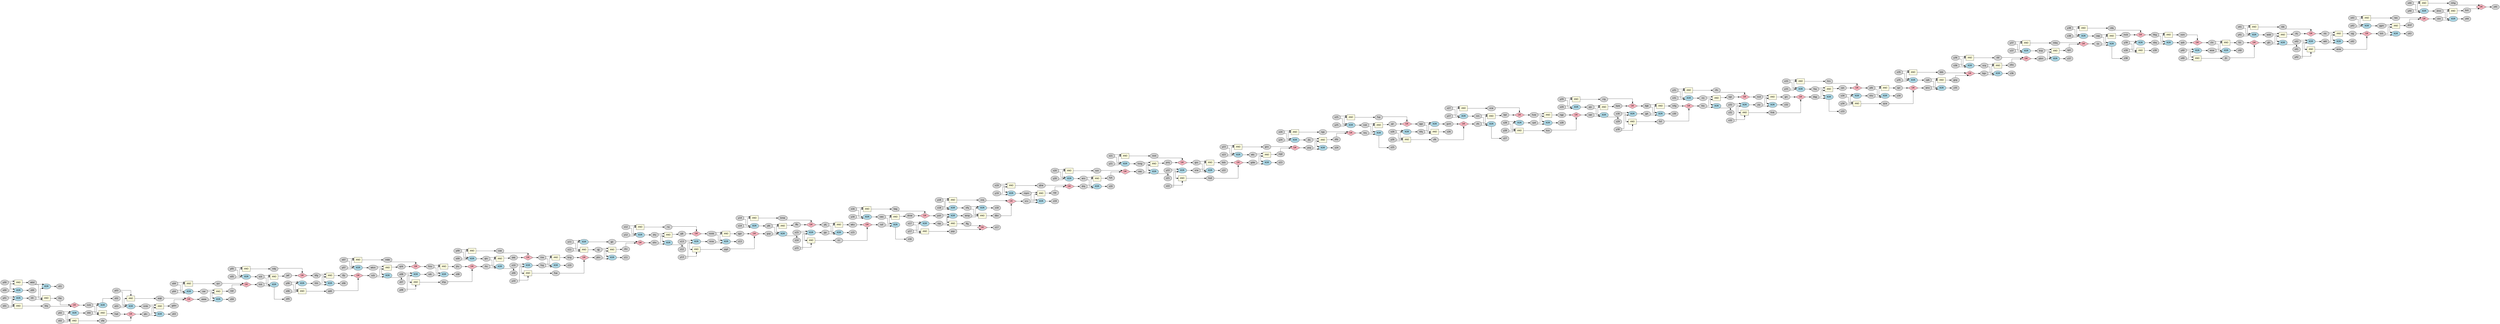 digraph {
    rankdir=LR;
    splines=ortho;
    node [style=filled, fontname="Helvetica"];
    edge [fontname="Helvetica"];

    // NODES
    
    GATE0 [label="XOR", shape=ellipse, fillcolor=lightblue];
    GATE1 [label="AND", shape=box, fillcolor=lightyellow];
    GATE2 [label="XOR", shape=ellipse, fillcolor=lightblue];
    GATE3 [label="XOR", shape=ellipse, fillcolor=lightblue];
    GATE4 [label="AND", shape=box, fillcolor=lightyellow];
    GATE5 [label="XOR", shape=ellipse, fillcolor=lightblue];
    GATE6 [label="XOR", shape=ellipse, fillcolor=lightblue];
    GATE7 [label="XOR", shape=ellipse, fillcolor=lightblue];
    GATE8 [label="OR", shape=diamond, fillcolor=lightpink];
    GATE9 [label="XOR", shape=ellipse, fillcolor=lightblue];
    GATE10 [label="AND", shape=box, fillcolor=lightyellow];
    GATE11 [label="XOR", shape=ellipse, fillcolor=lightblue];
    GATE12 [label="XOR", shape=ellipse, fillcolor=lightblue];
    GATE13 [label="XOR", shape=ellipse, fillcolor=lightblue];
    GATE14 [label="XOR", shape=ellipse, fillcolor=lightblue];
    GATE15 [label="AND", shape=box, fillcolor=lightyellow];
    GATE16 [label="AND", shape=box, fillcolor=lightyellow];
    GATE17 [label="AND", shape=box, fillcolor=lightyellow];
    GATE18 [label="AND", shape=box, fillcolor=lightyellow];
    GATE19 [label="XOR", shape=ellipse, fillcolor=lightblue];
    GATE20 [label="XOR", shape=ellipse, fillcolor=lightblue];
    GATE21 [label="AND", shape=box, fillcolor=lightyellow];
    GATE22 [label="XOR", shape=ellipse, fillcolor=lightblue];
    GATE23 [label="AND", shape=box, fillcolor=lightyellow];
    GATE24 [label="OR", shape=diamond, fillcolor=lightpink];
    GATE25 [label="OR", shape=diamond, fillcolor=lightpink];
    GATE26 [label="XOR", shape=ellipse, fillcolor=lightblue];
    GATE27 [label="XOR", shape=ellipse, fillcolor=lightblue];
    GATE28 [label="AND", shape=box, fillcolor=lightyellow];
    GATE29 [label="OR", shape=diamond, fillcolor=lightpink];
    GATE30 [label="AND", shape=box, fillcolor=lightyellow];
    GATE31 [label="XOR", shape=ellipse, fillcolor=lightblue];
    GATE32 [label="XOR", shape=ellipse, fillcolor=lightblue];
    GATE33 [label="OR", shape=diamond, fillcolor=lightpink];
    GATE34 [label="XOR", shape=ellipse, fillcolor=lightblue];
    GATE35 [label="AND", shape=box, fillcolor=lightyellow];
    GATE36 [label="OR", shape=diamond, fillcolor=lightpink];
    GATE37 [label="XOR", shape=ellipse, fillcolor=lightblue];
    GATE38 [label="AND", shape=box, fillcolor=lightyellow];
    GATE39 [label="XOR", shape=ellipse, fillcolor=lightblue];
    GATE40 [label="XOR", shape=ellipse, fillcolor=lightblue];
    GATE41 [label="XOR", shape=ellipse, fillcolor=lightblue];
    GATE42 [label="AND", shape=box, fillcolor=lightyellow];
    GATE43 [label="XOR", shape=ellipse, fillcolor=lightblue];
    GATE44 [label="XOR", shape=ellipse, fillcolor=lightblue];
    GATE45 [label="OR", shape=diamond, fillcolor=lightpink];
    GATE46 [label="XOR", shape=ellipse, fillcolor=lightblue];
    GATE47 [label="AND", shape=box, fillcolor=lightyellow];
    GATE48 [label="AND", shape=box, fillcolor=lightyellow];
    GATE49 [label="AND", shape=box, fillcolor=lightyellow];
    GATE50 [label="XOR", shape=ellipse, fillcolor=lightblue];
    GATE51 [label="AND", shape=box, fillcolor=lightyellow];
    GATE52 [label="XOR", shape=ellipse, fillcolor=lightblue];
    GATE53 [label="XOR", shape=ellipse, fillcolor=lightblue];
    GATE54 [label="OR", shape=diamond, fillcolor=lightpink];
    GATE55 [label="AND", shape=box, fillcolor=lightyellow];
    GATE56 [label="XOR", shape=ellipse, fillcolor=lightblue];
    GATE57 [label="AND", shape=box, fillcolor=lightyellow];
    GATE58 [label="OR", shape=diamond, fillcolor=lightpink];
    GATE59 [label="XOR", shape=ellipse, fillcolor=lightblue];
    GATE60 [label="XOR", shape=ellipse, fillcolor=lightblue];
    GATE61 [label="AND", shape=box, fillcolor=lightyellow];
    GATE62 [label="XOR", shape=ellipse, fillcolor=lightblue];
    GATE63 [label="XOR", shape=ellipse, fillcolor=lightblue];
    GATE64 [label="AND", shape=box, fillcolor=lightyellow];
    GATE65 [label="XOR", shape=ellipse, fillcolor=lightblue];
    GATE66 [label="OR", shape=diamond, fillcolor=lightpink];
    GATE67 [label="AND", shape=box, fillcolor=lightyellow];
    GATE68 [label="AND", shape=box, fillcolor=lightyellow];
    GATE69 [label="AND", shape=box, fillcolor=lightyellow];
    GATE70 [label="XOR", shape=ellipse, fillcolor=lightblue];
    GATE71 [label="OR", shape=diamond, fillcolor=lightpink];
    GATE72 [label="OR", shape=diamond, fillcolor=lightpink];
    GATE73 [label="AND", shape=box, fillcolor=lightyellow];
    GATE74 [label="AND", shape=box, fillcolor=lightyellow];
    GATE75 [label="AND", shape=box, fillcolor=lightyellow];
    GATE76 [label="AND", shape=box, fillcolor=lightyellow];
    GATE77 [label="AND", shape=box, fillcolor=lightyellow];
    GATE78 [label="AND", shape=box, fillcolor=lightyellow];
    GATE79 [label="OR", shape=diamond, fillcolor=lightpink];
    GATE80 [label="AND", shape=box, fillcolor=lightyellow];
    GATE81 [label="OR", shape=diamond, fillcolor=lightpink];
    GATE82 [label="XOR", shape=ellipse, fillcolor=lightblue];
    GATE83 [label="XOR", shape=ellipse, fillcolor=lightblue];
    GATE84 [label="AND", shape=box, fillcolor=lightyellow];
    GATE85 [label="AND", shape=box, fillcolor=lightyellow];
    GATE86 [label="XOR", shape=ellipse, fillcolor=lightblue];
    GATE87 [label="OR", shape=diamond, fillcolor=lightpink];
    GATE88 [label="XOR", shape=ellipse, fillcolor=lightblue];
    GATE89 [label="XOR", shape=ellipse, fillcolor=lightblue];
    GATE90 [label="AND", shape=box, fillcolor=lightyellow];
    GATE91 [label="XOR", shape=ellipse, fillcolor=lightblue];
    GATE92 [label="XOR", shape=ellipse, fillcolor=lightblue];
    GATE93 [label="AND", shape=box, fillcolor=lightyellow];
    GATE94 [label="XOR", shape=ellipse, fillcolor=lightblue];
    GATE95 [label="AND", shape=box, fillcolor=lightyellow];
    GATE96 [label="XOR", shape=ellipse, fillcolor=lightblue];
    GATE97 [label="AND", shape=box, fillcolor=lightyellow];
    GATE98 [label="XOR", shape=ellipse, fillcolor=lightblue];
    GATE99 [label="XOR", shape=ellipse, fillcolor=lightblue];
    GATE100 [label="XOR", shape=ellipse, fillcolor=lightblue];
    GATE101 [label="AND", shape=box, fillcolor=lightyellow];
    GATE102 [label="AND", shape=box, fillcolor=lightyellow];
    GATE103 [label="OR", shape=diamond, fillcolor=lightpink];
    GATE104 [label="OR", shape=diamond, fillcolor=lightpink];
    GATE105 [label="XOR", shape=ellipse, fillcolor=lightblue];
    GATE106 [label="XOR", shape=ellipse, fillcolor=lightblue];
    GATE107 [label="AND", shape=box, fillcolor=lightyellow];
    GATE108 [label="XOR", shape=ellipse, fillcolor=lightblue];
    GATE109 [label="OR", shape=diamond, fillcolor=lightpink];
    GATE110 [label="XOR", shape=ellipse, fillcolor=lightblue];
    GATE111 [label="AND", shape=box, fillcolor=lightyellow];
    GATE112 [label="AND", shape=box, fillcolor=lightyellow];
    GATE113 [label="OR", shape=diamond, fillcolor=lightpink];
    GATE114 [label="AND", shape=box, fillcolor=lightyellow];
    GATE115 [label="AND", shape=box, fillcolor=lightyellow];
    GATE116 [label="OR", shape=diamond, fillcolor=lightpink];
    GATE117 [label="OR", shape=diamond, fillcolor=lightpink];
    GATE118 [label="AND", shape=box, fillcolor=lightyellow];
    GATE119 [label="XOR", shape=ellipse, fillcolor=lightblue];
    GATE120 [label="AND", shape=box, fillcolor=lightyellow];
    GATE121 [label="OR", shape=diamond, fillcolor=lightpink];
    GATE122 [label="AND", shape=box, fillcolor=lightyellow];
    GATE123 [label="XOR", shape=ellipse, fillcolor=lightblue];
    GATE124 [label="XOR", shape=ellipse, fillcolor=lightblue];
    GATE125 [label="OR", shape=diamond, fillcolor=lightpink];
    GATE126 [label="AND", shape=box, fillcolor=lightyellow];
    GATE127 [label="AND", shape=box, fillcolor=lightyellow];
    GATE128 [label="OR", shape=diamond, fillcolor=lightpink];
    GATE129 [label="OR", shape=diamond, fillcolor=lightpink];
    GATE130 [label="AND", shape=box, fillcolor=lightyellow];
    GATE131 [label="AND", shape=box, fillcolor=lightyellow];
    GATE132 [label="XOR", shape=ellipse, fillcolor=lightblue];
    GATE133 [label="XOR", shape=ellipse, fillcolor=lightblue];
    GATE134 [label="XOR", shape=ellipse, fillcolor=lightblue];
    GATE135 [label="AND", shape=box, fillcolor=lightyellow];
    GATE136 [label="AND", shape=box, fillcolor=lightyellow];
    GATE137 [label="AND", shape=box, fillcolor=lightyellow];
    GATE138 [label="XOR", shape=ellipse, fillcolor=lightblue];
    GATE139 [label="XOR", shape=ellipse, fillcolor=lightblue];
    GATE140 [label="AND", shape=box, fillcolor=lightyellow];
    GATE141 [label="AND", shape=box, fillcolor=lightyellow];
    GATE142 [label="OR", shape=diamond, fillcolor=lightpink];
    GATE143 [label="OR", shape=diamond, fillcolor=lightpink];
    GATE144 [label="OR", shape=diamond, fillcolor=lightpink];
    GATE145 [label="OR", shape=diamond, fillcolor=lightpink];
    GATE146 [label="XOR", shape=ellipse, fillcolor=lightblue];
    GATE147 [label="XOR", shape=ellipse, fillcolor=lightblue];
    GATE148 [label="AND", shape=box, fillcolor=lightyellow];
    GATE149 [label="AND", shape=box, fillcolor=lightyellow];
    GATE150 [label="AND", shape=box, fillcolor=lightyellow];
    GATE151 [label="XOR", shape=ellipse, fillcolor=lightblue];
    GATE152 [label="AND", shape=box, fillcolor=lightyellow];
    GATE153 [label="XOR", shape=ellipse, fillcolor=lightblue];
    GATE154 [label="XOR", shape=ellipse, fillcolor=lightblue];
    GATE155 [label="OR", shape=diamond, fillcolor=lightpink];
    GATE156 [label="OR", shape=diamond, fillcolor=lightpink];
    GATE157 [label="AND", shape=box, fillcolor=lightyellow];
    GATE158 [label="OR", shape=diamond, fillcolor=lightpink];
    GATE159 [label="XOR", shape=ellipse, fillcolor=lightblue];
    GATE160 [label="OR", shape=diamond, fillcolor=lightpink];
    GATE161 [label="OR", shape=diamond, fillcolor=lightpink];
    GATE162 [label="OR", shape=diamond, fillcolor=lightpink];
    GATE163 [label="XOR", shape=ellipse, fillcolor=lightblue];
    GATE164 [label="AND", shape=box, fillcolor=lightyellow];
    GATE165 [label="AND", shape=box, fillcolor=lightyellow];
    GATE166 [label="XOR", shape=ellipse, fillcolor=lightblue];
    GATE167 [label="XOR", shape=ellipse, fillcolor=lightblue];
    GATE168 [label="AND", shape=box, fillcolor=lightyellow];
    GATE169 [label="XOR", shape=ellipse, fillcolor=lightblue];
    GATE170 [label="XOR", shape=ellipse, fillcolor=lightblue];
    GATE171 [label="AND", shape=box, fillcolor=lightyellow];
    GATE172 [label="AND", shape=box, fillcolor=lightyellow];
    GATE173 [label="OR", shape=diamond, fillcolor=lightpink];
    GATE174 [label="XOR", shape=ellipse, fillcolor=lightblue];
    GATE175 [label="XOR", shape=ellipse, fillcolor=lightblue];
    GATE176 [label="XOR", shape=ellipse, fillcolor=lightblue];
    GATE177 [label="XOR", shape=ellipse, fillcolor=lightblue];
    GATE178 [label="XOR", shape=ellipse, fillcolor=lightblue];
    GATE179 [label="XOR", shape=ellipse, fillcolor=lightblue];
    GATE180 [label="AND", shape=box, fillcolor=lightyellow];
    GATE181 [label="AND", shape=box, fillcolor=lightyellow];
    GATE182 [label="AND", shape=box, fillcolor=lightyellow];
    GATE183 [label="XOR", shape=ellipse, fillcolor=lightblue];
    GATE184 [label="AND", shape=box, fillcolor=lightyellow];
    GATE185 [label="AND", shape=box, fillcolor=lightyellow];
    GATE186 [label="AND", shape=box, fillcolor=lightyellow];
    GATE187 [label="AND", shape=box, fillcolor=lightyellow];
    GATE188 [label="OR", shape=diamond, fillcolor=lightpink];
    GATE189 [label="XOR", shape=ellipse, fillcolor=lightblue];
    GATE190 [label="XOR", shape=ellipse, fillcolor=lightblue];
    GATE191 [label="AND", shape=box, fillcolor=lightyellow];
    GATE192 [label="OR", shape=diamond, fillcolor=lightpink];
    GATE193 [label="AND", shape=box, fillcolor=lightyellow];
    GATE194 [label="XOR", shape=ellipse, fillcolor=lightblue];
    GATE195 [label="OR", shape=diamond, fillcolor=lightpink];
    GATE196 [label="XOR", shape=ellipse, fillcolor=lightblue];
    GATE197 [label="AND", shape=box, fillcolor=lightyellow];
    GATE198 [label="OR", shape=diamond, fillcolor=lightpink];
    GATE199 [label="AND", shape=box, fillcolor=lightyellow];
    GATE200 [label="XOR", shape=ellipse, fillcolor=lightblue];
    GATE201 [label="OR", shape=diamond, fillcolor=lightpink];
    GATE202 [label="XOR", shape=ellipse, fillcolor=lightblue];
    GATE203 [label="AND", shape=box, fillcolor=lightyellow];
    GATE204 [label="OR", shape=diamond, fillcolor=lightpink];
    GATE205 [label="XOR", shape=ellipse, fillcolor=lightblue];
    GATE206 [label="AND", shape=box, fillcolor=lightyellow];
    GATE207 [label="AND", shape=box, fillcolor=lightyellow];
    GATE208 [label="AND", shape=box, fillcolor=lightyellow];
    GATE209 [label="AND", shape=box, fillcolor=lightyellow];
    GATE210 [label="XOR", shape=ellipse, fillcolor=lightblue];
    GATE211 [label="AND", shape=box, fillcolor=lightyellow];
    GATE212 [label="AND", shape=box, fillcolor=lightyellow];
    GATE213 [label="OR", shape=diamond, fillcolor=lightpink];
    GATE214 [label="AND", shape=box, fillcolor=lightyellow];
    GATE215 [label="XOR", shape=ellipse, fillcolor=lightblue];
    GATE216 [label="AND", shape=box, fillcolor=lightyellow];
    GATE217 [label="XOR", shape=ellipse, fillcolor=lightblue];
    GATE218 [label="XOR", shape=ellipse, fillcolor=lightblue];
    GATE219 [label="OR", shape=diamond, fillcolor=lightpink];
    GATE220 [label="AND", shape=box, fillcolor=lightyellow];
    GATE221 [label="AND", shape=box, fillcolor=lightyellow];

    // EDGES
    
    y04 -> GATE0;
    x04 -> GATE0;
    GATE0 -> cwr;
    wbd -> GATE1;
    hfr -> GATE1;
    GATE1 -> fhk;
    y30 -> GATE2;
    x30 -> GATE2;
    GATE2 -> jgk;
    bfd -> GATE3;
    mrk -> GATE3;
    GATE3 -> z02;
    y16 -> GATE4;
    x16 -> GATE4;
    GATE4 -> twg;
    x31 -> GATE5;
    y31 -> GATE5;
    GATE5 -> nrj;
    x22 -> GATE6;
    y22 -> GATE6;
    GATE6 -> vrw;
    hmg -> GATE7;
    vws -> GATE7;
    GATE7 -> z21;
    mbj -> GATE8;
    jwf -> GATE8;
    GATE8 -> bfg;
    y01 -> GATE9;
    x01 -> GATE9;
    GATE9 -> hfr;
    drq -> GATE10;
    wrs -> GATE10;
    GATE10 -> fvh;
    y41 -> GATE11;
    x41 -> GATE11;
    GATE11 -> wdd;
    fvg -> GATE12;
    trw -> GATE12;
    GATE12 -> z10;
    y13 -> GATE13;
    x13 -> GATE13;
    GATE13 -> mrw;
    y34 -> GATE14;
    x34 -> GATE14;
    GATE14 -> nhv;
    nsf -> GATE15;
    vwv -> GATE15;
    GATE15 -> dmw;
    y25 -> GATE16;
    x25 -> GATE16;
    GATE16 -> fvp;
    knj -> GATE17;
    nvk -> GATE17;
    GATE17 -> pjr;
    ctm -> GATE18;
    dmn -> GATE18;
    GATE18 -> bnt;
    nrj -> GATE19;
    htv -> GATE19;
    GATE19 -> z31;
    y26 -> GATE20;
    x26 -> GATE20;
    GATE20 -> kfq;
    sbq -> GATE21;
    hkg -> GATE21;
    GATE21 -> vsm;
    gss -> GATE22;
    vrw -> GATE22;
    GATE22 -> z22;
    y43 -> GATE23;
    x43 -> GATE23;
    GATE23 -> rwv;
    spr -> GATE24;
    qcw -> GATE24;
    GATE24 -> wnv;
    ngp -> GATE25;
    kvv -> GATE25;
    GATE25 -> swr;
    y40 -> GATE26;
    x40 -> GATE26;
    GATE26 -> wsw;
    hht -> GATE27;
    bfg -> GATE27;
    GATE27 -> z06;
    vws -> GATE28;
    hmg -> GATE28;
    GATE28 -> pmj;
    rfn -> GATE29;
    sgs -> GATE29;
    GATE29 -> ncd;
    y08 -> GATE30;
    x08 -> GATE30;
    GATE30 -> khp;
    x25 -> GATE31;
    y25 -> GATE31;
    GATE31 -> nvk;
    x19 -> GATE32;
    y19 -> GATE32;
    GATE32 -> mpm;
    dmw -> GATE33;
    twg -> GATE33;
    GATE33 -> pvh;
    knj -> GATE34;
    nvk -> GATE34;
    GATE34 -> z25;
    fsq -> GATE35;
    dqg -> GATE35;
    GATE35 -> cps;
    qsb -> GATE36;
    vsm -> GATE36;
    GATE36 -> chr;
    sdc -> GATE37;
    fmv -> GATE37;
    GATE37 -> z08;
    y33 -> GATE38;
    x33 -> GATE38;
    GATE38 -> hrv;
    sbq -> GATE39;
    hkg -> GATE39;
    GATE39 -> qsb;
    y00 -> GATE40;
    x00 -> GATE40;
    GATE40 -> z00;
    dgk -> GATE41;
    jgk -> GATE41;
    GATE41 -> z30;
    x03 -> GATE42;
    y03 -> GATE42;
    GATE42 -> wqk;
    y17 -> GATE43;
    x17 -> GATE43;
    GATE43 -> rqq;
    rhc -> GATE44;
    qhr -> GATE44;
    GATE44 -> z09;
    bjd -> GATE45;
    vcw -> GATE45;
    GATE45 -> hvw;
    x37 -> GATE46;
    y37 -> GATE46;
    GATE46 -> knp;
    knp -> GATE47;
    pbm -> GATE47;
    GATE47 -> spn;
    kfq -> GATE48;
    qgs -> GATE48;
    GATE48 -> z26;
    x39 -> GATE49;
    y39 -> GATE49;
    GATE49 -> z39;
    x33 -> GATE50;
    y33 -> GATE50;
    GATE50 -> fsq;
    y10 -> GATE51;
    x10 -> GATE51;
    GATE51 -> fsw;
    rqq -> GATE52;
    pvh -> GATE52;
    GATE52 -> wmp;
    y07 -> GATE53;
    x07 -> GATE53;
    GATE53 -> wkm;
    dbn -> GATE54;
    vvq -> GATE54;
    GATE54 -> vcv;
    vcv -> GATE55;
    mpm -> GATE55;
    GATE55 -> cqc;
    scb -> GATE56;
    wkm -> GATE56;
    GATE56 -> z07;
    y28 -> GATE57;
    x28 -> GATE57;
    GATE57 -> kvv;
    fmk -> GATE58;
    grc -> GATE58;
    GATE58 -> dqg;
    ctm -> GATE59;
    dmn -> GATE59;
    GATE59 -> z44;
    y24 -> GATE60;
    x24 -> GATE60;
    GATE60 -> jhj;
    y35 -> GATE61;
    x35 -> GATE61;
    GATE61 -> bkk;
    x16 -> GATE62;
    y16 -> GATE62;
    GATE62 -> vwv;
    gvp -> GATE63;
    jdk -> GATE63;
    GATE63 -> z14;
    vfq -> GATE64;
    wmp -> GATE64;
    GATE64 -> dbn;
    x29 -> GATE65;
    y29 -> GATE65;
    GATE65 -> pjv;
    cqn -> GATE66;
    qvr -> GATE66;
    GATE66 -> hrk;
    wtc -> GATE67;
    gdw -> GATE67;
    GATE67 -> mjd;
    x26 -> GATE68;
    y26 -> GATE68;
    GATE68 -> vfk;
    vfs -> GATE69;
    nrn -> GATE69;
    GATE69 -> bjd;
    cpd -> GATE70;
    hvw -> GATE70;
    GATE70 -> z28;
    mjd -> GATE71;
    gnv -> GATE71;
    GATE71 -> psq;
    pgd -> GATE72;
    qgn -> GATE72;
    GATE72 -> gvp;
    ggm -> GATE73;
    tnh -> GATE73;
    GATE73 -> dmf;
    pvh -> GATE74;
    rqq -> GATE74;
    GATE74 -> ffg;
    qjj -> GATE75;
    jdm -> GATE75;
    GATE75 -> ckv;
    dgk -> GATE76;
    jgk -> GATE76;
    GATE76 -> mfg;
    x23 -> GATE77;
    y23 -> GATE77;
    GATE77 -> gnv;
    hvw -> GATE78;
    cpd -> GATE78;
    GATE78 -> ngp;
    rcr -> GATE79;
    wkv -> GATE79;
    GATE79 -> nsf;
    x36 -> GATE80;
    y36 -> GATE80;
    GATE80 -> rbf;
    bkk -> GATE81;
    gnp -> GATE81;
    GATE81 -> bgv;
    knp -> GATE82;
    pbm -> GATE82;
    GATE82 -> z37;
    y27 -> GATE83;
    x27 -> GATE83;
    GATE83 -> nrn;
    x22 -> GATE84;
    y22 -> GATE84;
    GATE84 -> hsd;
    jdk -> GATE85;
    gvp -> GATE85;
    GATE85 -> ffb;
    y21 -> GATE86;
    x21 -> GATE86;
    GATE86 -> hmg;
    sqj -> GATE87;
    wvw -> GATE87;
    GATE87 -> tnh;
    vfq -> GATE88;
    wmp -> GATE88;
    GATE88 -> z18;
    tnh -> GATE89;
    ggm -> GATE89;
    GATE89 -> z43;
    jhj -> GATE90;
    psq -> GATE90;
    GATE90 -> ptp;
    x18 -> GATE91;
    y18 -> GATE91;
    GATE91 -> vfq;
    ncd -> GATE92;
    jrp -> GATE92;
    GATE92 -> z32;
    x21 -> GATE93;
    y21 -> GATE93;
    GATE93 -> mnt;
    x02 -> GATE94;
    y02 -> GATE94;
    GATE94 -> bfd;
    rjs -> GATE95;
    cwp -> GATE95;
    GATE95 -> mcb;
    cwp -> GATE96;
    rjs -> GATE96;
    GATE96 -> z38;
    x32 -> GATE97;
    y32 -> GATE97;
    GATE97 -> fmk;
    x05 -> GATE98;
    y05 -> GATE98;
    GATE98 -> sck;
    y03 -> GATE99;
    x03 -> GATE99;
    GATE99 -> nmb;
    y35 -> GATE100;
    x35 -> GATE100;
    GATE100 -> cpb;
    vcq -> GATE101;
    bgv -> GATE101;
    GATE101 -> nfm;
    x05 -> GATE102;
    y05 -> GATE102;
    GATE102 -> mbj;
    bnt -> GATE103;
    mhg -> GATE103;
    GATE103 -> z45;
    ktq -> GATE104;
    fhk -> GATE104;
    GATE104 -> mrk;
    hfr -> GATE105;
    wbd -> GATE105;
    GATE105 -> z01;
    dqg -> GATE106;
    fsq -> GATE106;
    GATE106 -> z33;
    cwr -> GATE107;
    www -> GATE107;
    GATE107 -> cqn;
    y12 -> GATE108;
    x12 -> GATE108;
    GATE108 -> dnj;
    qnk -> GATE109;
    mbb -> GATE109;
    GATE109 -> fmv;
    jhj -> GATE110;
    psq -> GATE110;
    GATE110 -> z24;
    y12 -> GATE111;
    x12 -> GATE111;
    GATE111 -> rvj;
    bfd -> GATE112;
    mrk -> GATE112;
    GATE112 -> hwt;
    gdm -> GATE113;
    wqk -> GATE113;
    GATE113 -> www;
    cpb -> GATE114;
    wnv -> GATE114;
    GATE114 -> gnp;
    y13 -> GATE115;
    x13 -> GATE115;
    GATE115 -> pgd;
    khp -> GATE116;
    jhv -> GATE116;
    GATE116 -> rhc;
    hsd -> GATE117;
    bdv -> GATE117;
    GATE117 -> gdw;
    fmv -> GATE118;
    sdc -> GATE118;
    GATE118 -> jhv;
    chr -> GATE119;
    wsw -> GATE119;
    GATE119 -> z40;
    sck -> GATE120;
    hrk -> GATE120;
    GATE120 -> jwf;
    bng -> GATE121;
    fsw -> GATE121;
    GATE121 -> jdm;
    x07 -> GATE122;
    y07 -> GATE122;
    GATE122 -> mbb;
    gfc -> GATE123;
    wdd -> GATE123;
    GATE123 -> z41;
    kfq -> GATE124;
    qgs -> GATE124;
    GATE124 -> gvm;
    rvj -> GATE125;
    pjk -> GATE125;
    GATE125 -> mmk;
    x29 -> GATE126;
    y29 -> GATE126;
    GATE126 -> crg;
    x09 -> GATE127;
    y09 -> GATE127;
    GATE127 -> csw;
    mcb -> GATE128;
    cdq -> GATE128;
    GATE128 -> hkg;
    spn -> GATE129;
    mbq -> GATE129;
    GATE129 -> rjs;
    trw -> GATE130;
    fvg -> GATE130;
    GATE130 -> bng;
    y31 -> GATE131;
    x31 -> GATE131;
    GATE131 -> rfn;
    sck -> GATE132;
    hrk -> GATE132;
    GATE132 -> z05;
    cwr -> GATE133;
    www -> GATE133;
    GATE133 -> z04;
    nhv -> GATE134;
    ptb -> GATE134;
    GATE134 -> z34;
    y20 -> GATE135;
    x20 -> GATE135;
    GATE135 -> svn;
    nmb -> GATE136;
    qkc -> GATE136;
    GATE136 -> gdm;
    htv -> GATE137;
    nrj -> GATE137;
    GATE137 -> sgs;
    bgv -> GATE138;
    vcq -> GATE138;
    GATE138 -> z36;
    mpm -> GATE139;
    vcv -> GATE139;
    GATE139 -> z19;
    y41 -> GATE140;
    x41 -> GATE140;
    GATE140 -> rbk;
    x24 -> GATE141;
    y24 -> GATE141;
    GATE141 -> ngs;
    ckv -> GATE142;
    gjc -> GATE142;
    GATE142 -> sfm;
    sfw -> GATE143;
    hwt -> GATE143;
    GATE143 -> qkc;
    hrv -> GATE144;
    cps -> GATE144;
    GATE144 -> ptb;
    fvp -> GATE145;
    pjr -> GATE145;
    GATE145 -> qgs;
    jgs -> GATE146;
    ptj -> GATE146;
    GATE146 -> z15;
    swr -> GATE147;
    pjv -> GATE147;
    GATE147 -> z29;
    scb -> GATE148;
    wkm -> GATE148;
    GATE148 -> qnk;
    x34 -> GATE149;
    y34 -> GATE149;
    GATE149 -> qcw;
    x27 -> GATE150;
    y27 -> GATE150;
    GATE150 -> vcw;
    x06 -> GATE151;
    y06 -> GATE151;
    GATE151 -> hht;
    x18 -> GATE152;
    y18 -> GATE152;
    GATE152 -> vvq;
    mrw -> GATE153;
    mmk -> GATE153;
    GATE153 -> z13;
    y15 -> GATE154;
    x15 -> GATE154;
    GATE154 -> jgs;
    jfc -> GATE155;
    fct -> GATE155;
    GATE155 -> gfc;
    ckj -> GATE156;
    rbk -> GATE156;
    GATE156 -> ntc;
    x38 -> GATE157;
    y38 -> GATE157;
    GATE157 -> cdq;
    vfk -> GATE158;
    gvm -> GATE158;
    GATE158 -> vfs;
    wkt -> GATE159;
    ntc -> GATE159;
    GATE159 -> z42;
    crg -> GATE160;
    kpw -> GATE160;
    GATE160 -> dgk;
    kmw -> GATE161;
    ffb -> GATE161;
    GATE161 -> ptj;
    tfp -> GATE162;
    qdd -> GATE162;
    GATE162 -> scb;
    y28 -> GATE163;
    x28 -> GATE163;
    GATE163 -> cpd;
    y00 -> GATE164;
    x00 -> GATE164;
    GATE164 -> wbd;
    y40 -> GATE165;
    x40 -> GATE165;
    GATE165 -> jfc;
    dnj -> GATE166;
    sfm -> GATE166;
    GATE166 -> z12;
    y38 -> GATE167;
    x38 -> GATE167;
    GATE167 -> cwp;
    x37 -> GATE168;
    y37 -> GATE168;
    GATE168 -> mbq;
    nrn -> GATE169;
    vfs -> GATE169;
    GATE169 -> z27;
    y39 -> GATE170;
    x39 -> GATE170;
    GATE170 -> sbq;
    mmk -> GATE171;
    mrw -> GATE171;
    GATE171 -> qgn;
    gss -> GATE172;
    vrw -> GATE172;
    GATE172 -> bdv;
    fvh -> GATE173;
    svn -> GATE173;
    GATE173 -> vws;
    qkc -> GATE174;
    nmb -> GATE174;
    GATE174 -> z03;
    qjj -> GATE175;
    jdm -> GATE175;
    GATE175 -> z11;
    cpb -> GATE176;
    wnv -> GATE176;
    GATE176 -> z35;
    x14 -> GATE177;
    y14 -> GATE177;
    GATE177 -> jdk;
    y09 -> GATE178;
    x09 -> GATE178;
    GATE178 -> qhr;
    x11 -> GATE179;
    y11 -> GATE179;
    GATE179 -> gjc;
    chr -> GATE180;
    wsw -> GATE180;
    GATE180 -> fct;
    ptj -> GATE181;
    jgs -> GATE181;
    GATE181 -> wkv;
    swr -> GATE182;
    pjv -> GATE182;
    GATE182 -> kpw;
    x20 -> GATE183;
    y20 -> GATE183;
    GATE183 -> wrs;
    y44 -> GATE184;
    x44 -> GATE184;
    GATE184 -> mhg;
    y19 -> GATE185;
    x19 -> GATE185;
    GATE185 -> qhw;
    y42 -> GATE186;
    x42 -> GATE186;
    GATE186 -> wvw;
    gfc -> GATE187;
    wdd -> GATE187;
    GATE187 -> ckj;
    cqc -> GATE188;
    qhw -> GATE188;
    GATE188 -> drq;
    y08 -> GATE189;
    x08 -> GATE189;
    GATE189 -> sdc;
    y42 -> GATE190;
    x42 -> GATE190;
    GATE190 -> wkt;
    y17 -> GATE191;
    x17 -> GATE191;
    GATE191 -> pqv;
    qwj -> GATE192;
    csw -> GATE192;
    GATE192 -> trw;
    ptb -> GATE193;
    nhv -> GATE193;
    GATE193 -> spr;
    y44 -> GATE194;
    x44 -> GATE194;
    GATE194 -> dmn;
    rwv -> GATE195;
    dmf -> GATE195;
    GATE195 -> ctm;
    y23 -> GATE196;
    x23 -> GATE196;
    GATE196 -> wtc;
    sfm -> GATE197;
    dnj -> GATE197;
    GATE197 -> pjk;
    pmj -> GATE198;
    mnt -> GATE198;
    GATE198 -> gss;
    hht -> GATE199;
    bfg -> GATE199;
    GATE199 -> tfp;
    nsf -> GATE200;
    vwv -> GATE200;
    GATE200 -> z16;
    pqv -> GATE201;
    ffg -> GATE201;
    GATE201 -> z17;
    gdw -> GATE202;
    wtc -> GATE202;
    GATE202 -> z23;
    x30 -> GATE203;
    y30 -> GATE203;
    GATE203 -> fnf;
    nfm -> GATE204;
    rbf -> GATE204;
    GATE204 -> pbm;
    x32 -> GATE205;
    y32 -> GATE205;
    GATE205 -> jrp;
    y11 -> GATE206;
    x11 -> GATE206;
    GATE206 -> qjj;
    x04 -> GATE207;
    y04 -> GATE207;
    GATE207 -> qvr;
    ncd -> GATE208;
    jrp -> GATE208;
    GATE208 -> grc;
    wkt -> GATE209;
    ntc -> GATE209;
    GATE209 -> sqj;
    x36 -> GATE210;
    y36 -> GATE210;
    GATE210 -> vcq;
    x01 -> GATE211;
    y01 -> GATE211;
    GATE211 -> ktq;
    x15 -> GATE212;
    y15 -> GATE212;
    GATE212 -> rcr;
    fnf -> GATE213;
    mfg -> GATE213;
    GATE213 -> htv;
    y14 -> GATE214;
    x14 -> GATE214;
    GATE214 -> kmw;
    x10 -> GATE215;
    y10 -> GATE215;
    GATE215 -> fvg;
    x06 -> GATE216;
    y06 -> GATE216;
    GATE216 -> qdd;
    wrs -> GATE217;
    drq -> GATE217;
    GATE217 -> z20;
    y43 -> GATE218;
    x43 -> GATE218;
    GATE218 -> ggm;
    ngs -> GATE219;
    ptp -> GATE219;
    GATE219 -> knj;
    rhc -> GATE220;
    qhr -> GATE220;
    GATE220 -> qwj;
    y02 -> GATE221;
    x02 -> GATE221;
    GATE221 -> sfw;
}
